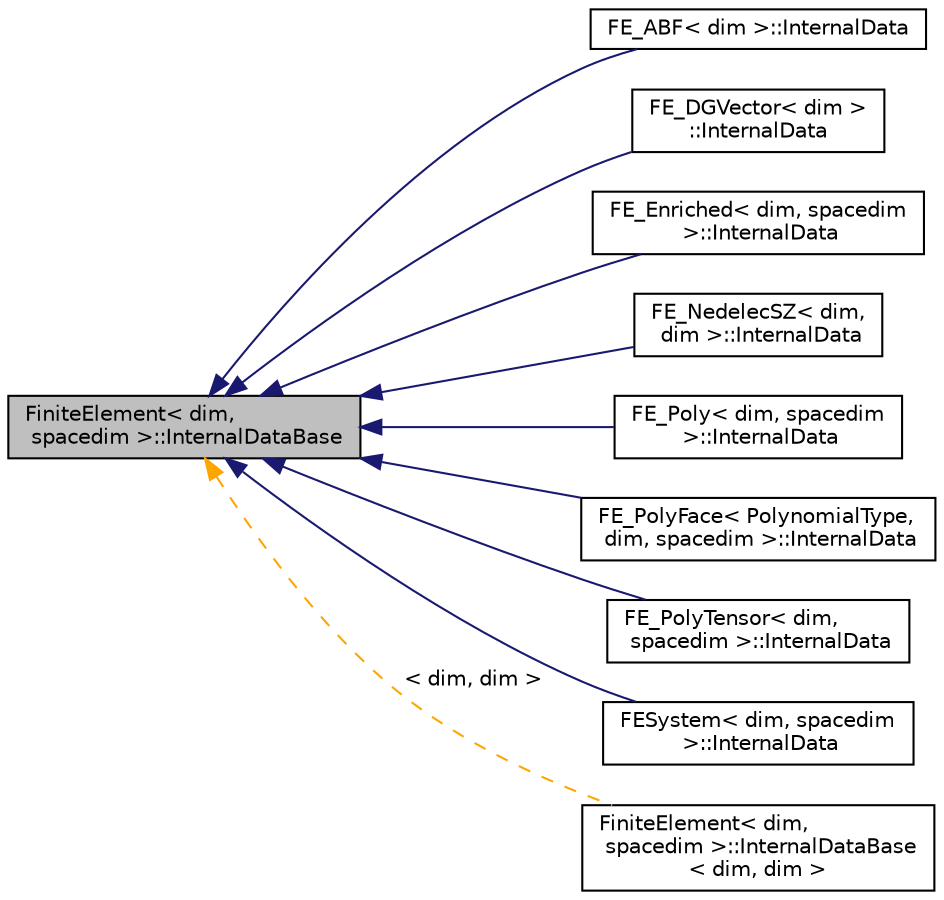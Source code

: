digraph "FiniteElement&lt; dim, spacedim &gt;::InternalDataBase"
{
 // LATEX_PDF_SIZE
  edge [fontname="Helvetica",fontsize="10",labelfontname="Helvetica",labelfontsize="10"];
  node [fontname="Helvetica",fontsize="10",shape=record];
  rankdir="LR";
  Node1 [label="FiniteElement\< dim,\l spacedim \>::InternalDataBase",height=0.2,width=0.4,color="black", fillcolor="grey75", style="filled", fontcolor="black",tooltip=" "];
  Node1 -> Node2 [dir="back",color="midnightblue",fontsize="10",style="solid",fontname="Helvetica"];
  Node2 [label="FE_ABF\< dim \>::InternalData",height=0.2,width=0.4,color="black", fillcolor="white", style="filled",URL="$classFE__ABF_1_1InternalData.html",tooltip=" "];
  Node1 -> Node3 [dir="back",color="midnightblue",fontsize="10",style="solid",fontname="Helvetica"];
  Node3 [label="FE_DGVector\< dim \>\l::InternalData",height=0.2,width=0.4,color="black", fillcolor="white", style="filled",URL="$classFE__DGVector_1_1InternalData.html",tooltip=" "];
  Node1 -> Node4 [dir="back",color="midnightblue",fontsize="10",style="solid",fontname="Helvetica"];
  Node4 [label="FE_Enriched\< dim, spacedim\l \>::InternalData",height=0.2,width=0.4,color="black", fillcolor="white", style="filled",URL="$classFE__Enriched_1_1InternalData.html",tooltip=" "];
  Node1 -> Node5 [dir="back",color="midnightblue",fontsize="10",style="solid",fontname="Helvetica"];
  Node5 [label="FE_NedelecSZ\< dim,\l dim \>::InternalData",height=0.2,width=0.4,color="black", fillcolor="white", style="filled",URL="$classFE__NedelecSZ_1_1InternalData.html",tooltip=" "];
  Node1 -> Node6 [dir="back",color="midnightblue",fontsize="10",style="solid",fontname="Helvetica"];
  Node6 [label="FE_Poly\< dim, spacedim\l \>::InternalData",height=0.2,width=0.4,color="black", fillcolor="white", style="filled",URL="$classFE__Poly_1_1InternalData.html",tooltip=" "];
  Node1 -> Node7 [dir="back",color="midnightblue",fontsize="10",style="solid",fontname="Helvetica"];
  Node7 [label="FE_PolyFace\< PolynomialType,\l dim, spacedim \>::InternalData",height=0.2,width=0.4,color="black", fillcolor="white", style="filled",URL="$classFE__PolyFace_1_1InternalData.html",tooltip=" "];
  Node1 -> Node8 [dir="back",color="midnightblue",fontsize="10",style="solid",fontname="Helvetica"];
  Node8 [label="FE_PolyTensor\< dim,\l spacedim \>::InternalData",height=0.2,width=0.4,color="black", fillcolor="white", style="filled",URL="$classFE__PolyTensor_1_1InternalData.html",tooltip=" "];
  Node1 -> Node9 [dir="back",color="midnightblue",fontsize="10",style="solid",fontname="Helvetica"];
  Node9 [label="FESystem\< dim, spacedim\l \>::InternalData",height=0.2,width=0.4,color="black", fillcolor="white", style="filled",URL="$classFESystem_1_1InternalData.html",tooltip=" "];
  Node1 -> Node10 [dir="back",color="orange",fontsize="10",style="dashed",label=" \< dim, dim \>" ,fontname="Helvetica"];
  Node10 [label="FiniteElement\< dim,\l spacedim \>::InternalDataBase\l\< dim, dim \>",height=0.2,width=0.4,color="black", fillcolor="white", style="filled",URL="$classFiniteElement_1_1InternalDataBase.html",tooltip=" "];
}
